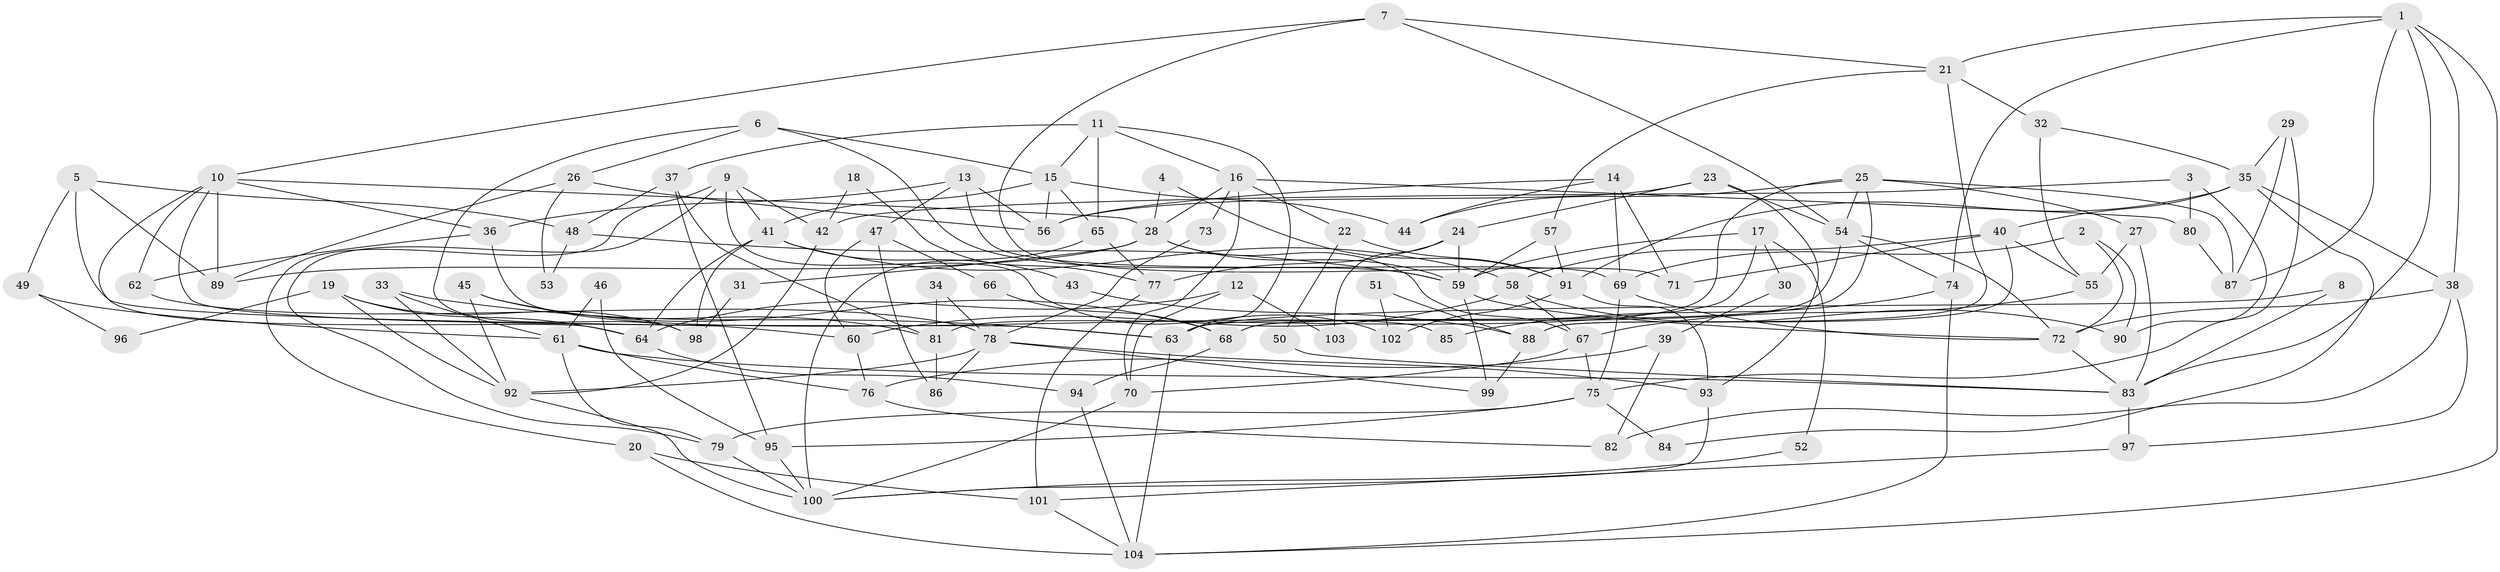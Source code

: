 // Generated by graph-tools (version 1.1) at 2025/50/03/09/25 03:50:13]
// undirected, 104 vertices, 208 edges
graph export_dot {
graph [start="1"]
  node [color=gray90,style=filled];
  1;
  2;
  3;
  4;
  5;
  6;
  7;
  8;
  9;
  10;
  11;
  12;
  13;
  14;
  15;
  16;
  17;
  18;
  19;
  20;
  21;
  22;
  23;
  24;
  25;
  26;
  27;
  28;
  29;
  30;
  31;
  32;
  33;
  34;
  35;
  36;
  37;
  38;
  39;
  40;
  41;
  42;
  43;
  44;
  45;
  46;
  47;
  48;
  49;
  50;
  51;
  52;
  53;
  54;
  55;
  56;
  57;
  58;
  59;
  60;
  61;
  62;
  63;
  64;
  65;
  66;
  67;
  68;
  69;
  70;
  71;
  72;
  73;
  74;
  75;
  76;
  77;
  78;
  79;
  80;
  81;
  82;
  83;
  84;
  85;
  86;
  87;
  88;
  89;
  90;
  91;
  92;
  93;
  94;
  95;
  96;
  97;
  98;
  99;
  100;
  101;
  102;
  103;
  104;
  1 -- 21;
  1 -- 104;
  1 -- 38;
  1 -- 74;
  1 -- 83;
  1 -- 87;
  2 -- 72;
  2 -- 69;
  2 -- 90;
  3 -- 90;
  3 -- 42;
  3 -- 80;
  4 -- 91;
  4 -- 28;
  5 -- 89;
  5 -- 48;
  5 -- 49;
  5 -- 60;
  6 -- 15;
  6 -- 59;
  6 -- 26;
  6 -- 98;
  7 -- 54;
  7 -- 21;
  7 -- 10;
  7 -- 71;
  8 -- 83;
  8 -- 63;
  9 -- 41;
  9 -- 79;
  9 -- 20;
  9 -- 42;
  9 -- 102;
  10 -- 28;
  10 -- 36;
  10 -- 62;
  10 -- 63;
  10 -- 64;
  10 -- 89;
  11 -- 63;
  11 -- 16;
  11 -- 15;
  11 -- 37;
  11 -- 65;
  12 -- 70;
  12 -- 64;
  12 -- 103;
  13 -- 47;
  13 -- 56;
  13 -- 36;
  13 -- 69;
  14 -- 44;
  14 -- 69;
  14 -- 56;
  14 -- 71;
  15 -- 56;
  15 -- 41;
  15 -- 44;
  15 -- 65;
  16 -- 28;
  16 -- 70;
  16 -- 22;
  16 -- 73;
  16 -- 80;
  17 -- 63;
  17 -- 59;
  17 -- 30;
  17 -- 52;
  18 -- 77;
  18 -- 42;
  19 -- 92;
  19 -- 64;
  19 -- 96;
  19 -- 98;
  20 -- 101;
  20 -- 104;
  21 -- 57;
  21 -- 88;
  21 -- 32;
  22 -- 91;
  22 -- 50;
  23 -- 24;
  23 -- 54;
  23 -- 56;
  23 -- 93;
  24 -- 77;
  24 -- 59;
  24 -- 103;
  25 -- 87;
  25 -- 54;
  25 -- 27;
  25 -- 44;
  25 -- 68;
  25 -- 81;
  26 -- 56;
  26 -- 53;
  26 -- 89;
  27 -- 83;
  27 -- 55;
  28 -- 89;
  28 -- 67;
  28 -- 31;
  28 -- 59;
  29 -- 75;
  29 -- 87;
  29 -- 35;
  30 -- 39;
  31 -- 98;
  32 -- 35;
  32 -- 55;
  33 -- 63;
  33 -- 92;
  33 -- 61;
  34 -- 81;
  34 -- 78;
  35 -- 40;
  35 -- 38;
  35 -- 84;
  35 -- 91;
  36 -- 62;
  36 -- 85;
  37 -- 95;
  37 -- 48;
  37 -- 81;
  38 -- 72;
  38 -- 82;
  38 -- 97;
  39 -- 76;
  39 -- 82;
  40 -- 71;
  40 -- 55;
  40 -- 58;
  40 -- 88;
  41 -- 98;
  41 -- 43;
  41 -- 58;
  41 -- 64;
  42 -- 92;
  43 -- 88;
  45 -- 81;
  45 -- 68;
  45 -- 92;
  46 -- 61;
  46 -- 95;
  47 -- 86;
  47 -- 60;
  47 -- 66;
  48 -- 59;
  48 -- 53;
  49 -- 61;
  49 -- 96;
  50 -- 83;
  51 -- 88;
  51 -- 102;
  52 -- 100;
  54 -- 72;
  54 -- 74;
  54 -- 68;
  55 -- 67;
  57 -- 91;
  57 -- 59;
  58 -- 60;
  58 -- 67;
  58 -- 90;
  59 -- 72;
  59 -- 99;
  60 -- 76;
  61 -- 79;
  61 -- 76;
  61 -- 83;
  62 -- 78;
  63 -- 104;
  64 -- 94;
  65 -- 77;
  65 -- 100;
  66 -- 68;
  67 -- 70;
  67 -- 75;
  68 -- 94;
  69 -- 72;
  69 -- 75;
  70 -- 100;
  72 -- 83;
  73 -- 78;
  74 -- 104;
  74 -- 85;
  75 -- 79;
  75 -- 84;
  75 -- 95;
  76 -- 82;
  77 -- 101;
  78 -- 92;
  78 -- 86;
  78 -- 93;
  78 -- 99;
  79 -- 100;
  80 -- 87;
  81 -- 86;
  83 -- 97;
  88 -- 99;
  91 -- 93;
  91 -- 102;
  92 -- 100;
  93 -- 100;
  94 -- 104;
  95 -- 100;
  97 -- 101;
  101 -- 104;
}
